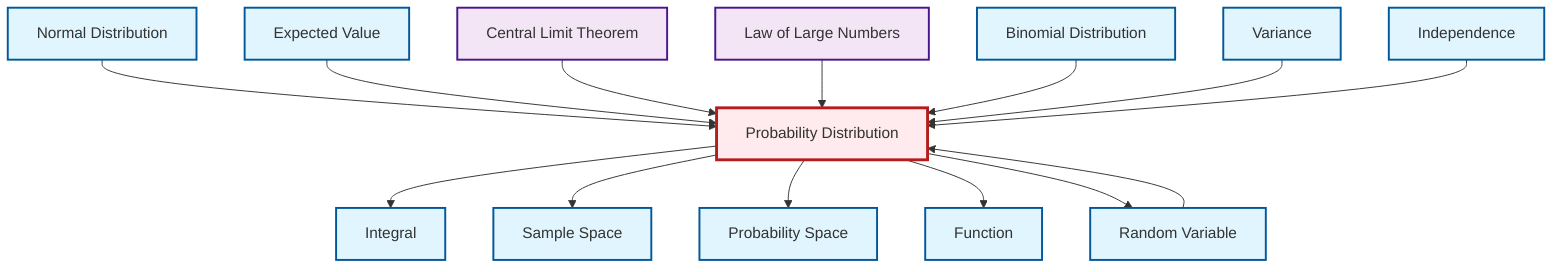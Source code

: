 graph TD
    classDef definition fill:#e1f5fe,stroke:#01579b,stroke-width:2px
    classDef theorem fill:#f3e5f5,stroke:#4a148c,stroke-width:2px
    classDef axiom fill:#fff3e0,stroke:#e65100,stroke-width:2px
    classDef example fill:#e8f5e9,stroke:#1b5e20,stroke-width:2px
    classDef current fill:#ffebee,stroke:#b71c1c,stroke-width:3px
    def-integral["Integral"]:::definition
    thm-central-limit["Central Limit Theorem"]:::theorem
    def-variance["Variance"]:::definition
    def-probability-distribution["Probability Distribution"]:::definition
    thm-law-of-large-numbers["Law of Large Numbers"]:::theorem
    def-random-variable["Random Variable"]:::definition
    def-sample-space["Sample Space"]:::definition
    def-probability-space["Probability Space"]:::definition
    def-normal-distribution["Normal Distribution"]:::definition
    def-independence["Independence"]:::definition
    def-expectation["Expected Value"]:::definition
    def-function["Function"]:::definition
    def-binomial-distribution["Binomial Distribution"]:::definition
    def-normal-distribution --> def-probability-distribution
    def-expectation --> def-probability-distribution
    def-probability-distribution --> def-integral
    thm-central-limit --> def-probability-distribution
    def-probability-distribution --> def-sample-space
    thm-law-of-large-numbers --> def-probability-distribution
    def-probability-distribution --> def-probability-space
    def-binomial-distribution --> def-probability-distribution
    def-variance --> def-probability-distribution
    def-random-variable --> def-probability-distribution
    def-probability-distribution --> def-function
    def-probability-distribution --> def-random-variable
    def-independence --> def-probability-distribution
    class def-probability-distribution current